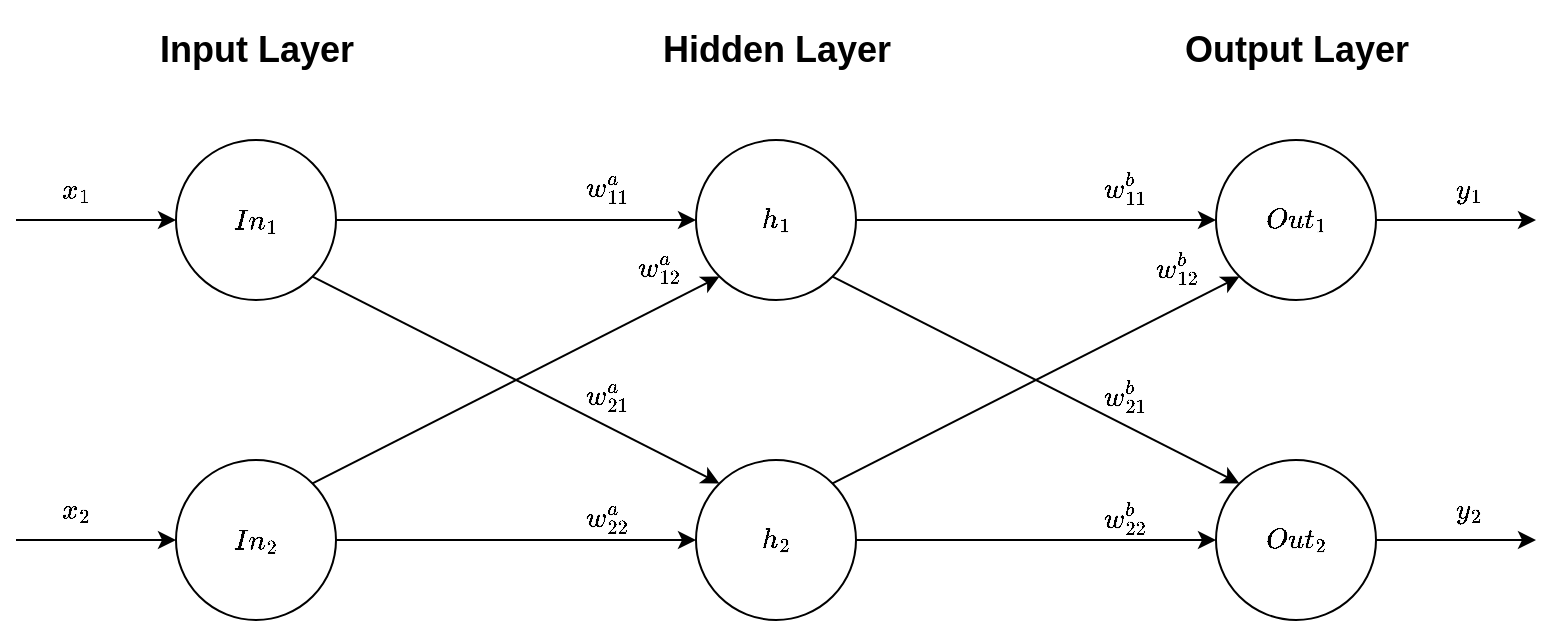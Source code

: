 <mxfile version="20.5.3" type="github">
  <diagram id="Rop7i6dLNeZgeTof43fC" name="Seite-1">
    <mxGraphModel dx="2377" dy="824" grid="1" gridSize="10" guides="1" tooltips="1" connect="1" arrows="1" fold="1" page="1" pageScale="1" pageWidth="827" pageHeight="1169" math="1" shadow="0">
      <root>
        <mxCell id="0" />
        <mxCell id="1" parent="0" />
        <mxCell id="P1NWaYyS0jE01K3hE17n-1" value="$$In_1$$" style="ellipse;whiteSpace=wrap;html=1;aspect=fixed;" parent="1" vertex="1">
          <mxGeometry x="80" y="160" width="80" height="80" as="geometry" />
        </mxCell>
        <mxCell id="P1NWaYyS0jE01K3hE17n-2" value="$$In_2$$" style="ellipse;whiteSpace=wrap;html=1;aspect=fixed;" parent="1" vertex="1">
          <mxGeometry x="80" y="320" width="80" height="80" as="geometry" />
        </mxCell>
        <mxCell id="P1NWaYyS0jE01K3hE17n-5" value="$$h_1$$" style="ellipse;whiteSpace=wrap;html=1;aspect=fixed;" parent="1" vertex="1">
          <mxGeometry x="340" y="160" width="80" height="80" as="geometry" />
        </mxCell>
        <mxCell id="P1NWaYyS0jE01K3hE17n-6" value="$$h_2$$" style="ellipse;whiteSpace=wrap;html=1;aspect=fixed;" parent="1" vertex="1">
          <mxGeometry x="340" y="320" width="80" height="80" as="geometry" />
        </mxCell>
        <mxCell id="P1NWaYyS0jE01K3hE17n-8" value="" style="endArrow=classic;html=1;rounded=0;exitX=1;exitY=0.5;exitDx=0;exitDy=0;entryX=0;entryY=0.5;entryDx=0;entryDy=0;" parent="1" source="P1NWaYyS0jE01K3hE17n-1" target="P1NWaYyS0jE01K3hE17n-5" edge="1">
          <mxGeometry width="50" height="50" relative="1" as="geometry">
            <mxPoint x="390" y="450" as="sourcePoint" />
            <mxPoint x="440" y="400" as="targetPoint" />
          </mxGeometry>
        </mxCell>
        <mxCell id="P1NWaYyS0jE01K3hE17n-9" value="" style="endArrow=classic;html=1;rounded=0;exitX=1;exitY=1;exitDx=0;exitDy=0;entryX=0;entryY=0;entryDx=0;entryDy=0;" parent="1" source="P1NWaYyS0jE01K3hE17n-1" target="P1NWaYyS0jE01K3hE17n-6" edge="1">
          <mxGeometry width="50" height="50" relative="1" as="geometry">
            <mxPoint x="390" y="450" as="sourcePoint" />
            <mxPoint x="440" y="400" as="targetPoint" />
          </mxGeometry>
        </mxCell>
        <mxCell id="P1NWaYyS0jE01K3hE17n-11" value="" style="endArrow=classic;html=1;rounded=0;entryX=0;entryY=1;entryDx=0;entryDy=0;exitX=1;exitY=0;exitDx=0;exitDy=0;" parent="1" source="P1NWaYyS0jE01K3hE17n-2" target="P1NWaYyS0jE01K3hE17n-5" edge="1">
          <mxGeometry width="50" height="50" relative="1" as="geometry">
            <mxPoint x="160" y="360" as="sourcePoint" />
            <mxPoint x="440" y="400" as="targetPoint" />
          </mxGeometry>
        </mxCell>
        <mxCell id="P1NWaYyS0jE01K3hE17n-12" value="" style="endArrow=classic;html=1;rounded=0;exitX=1;exitY=0.5;exitDx=0;exitDy=0;entryX=0;entryY=0.5;entryDx=0;entryDy=0;" parent="1" source="P1NWaYyS0jE01K3hE17n-2" target="P1NWaYyS0jE01K3hE17n-6" edge="1">
          <mxGeometry width="50" height="50" relative="1" as="geometry">
            <mxPoint x="390" y="450" as="sourcePoint" />
            <mxPoint x="440" y="400" as="targetPoint" />
          </mxGeometry>
        </mxCell>
        <mxCell id="P1NWaYyS0jE01K3hE17n-13" value="" style="endArrow=classic;html=1;rounded=0;" parent="1" edge="1">
          <mxGeometry width="50" height="50" relative="1" as="geometry">
            <mxPoint y="360" as="sourcePoint" />
            <mxPoint x="80" y="360" as="targetPoint" />
          </mxGeometry>
        </mxCell>
        <mxCell id="P1NWaYyS0jE01K3hE17n-14" value="" style="endArrow=classic;html=1;rounded=0;entryX=0;entryY=0.5;entryDx=0;entryDy=0;" parent="1" target="P1NWaYyS0jE01K3hE17n-1" edge="1">
          <mxGeometry width="50" height="50" relative="1" as="geometry">
            <mxPoint y="200" as="sourcePoint" />
            <mxPoint x="440" y="400" as="targetPoint" />
          </mxGeometry>
        </mxCell>
        <mxCell id="P1NWaYyS0jE01K3hE17n-15" value="&lt;b&gt;&lt;font style=&quot;font-size: 18px;&quot;&gt;Input Layer&lt;/font&gt;&lt;/b&gt;" style="text;html=1;strokeColor=none;fillColor=none;align=center;verticalAlign=middle;whiteSpace=wrap;rounded=0;" parent="1" vertex="1">
          <mxGeometry x="62.5" y="90" width="115" height="50" as="geometry" />
        </mxCell>
        <mxCell id="P1NWaYyS0jE01K3hE17n-16" value="&lt;b&gt;&lt;font style=&quot;font-size: 18px;&quot;&gt;Hidden Layer&lt;/font&gt;&lt;/b&gt;" style="text;html=1;strokeColor=none;fillColor=none;align=center;verticalAlign=middle;whiteSpace=wrap;rounded=0;" parent="1" vertex="1">
          <mxGeometry x="298.75" y="90" width="162.5" height="50" as="geometry" />
        </mxCell>
        <mxCell id="P1NWaYyS0jE01K3hE17n-17" value="$$x_1$$" style="text;html=1;strokeColor=none;fillColor=none;align=center;verticalAlign=middle;whiteSpace=wrap;rounded=0;" parent="1" vertex="1">
          <mxGeometry y="170" width="60" height="30" as="geometry" />
        </mxCell>
        <mxCell id="P1NWaYyS0jE01K3hE17n-18" value="$$x_2$$" style="text;html=1;strokeColor=none;fillColor=none;align=center;verticalAlign=middle;whiteSpace=wrap;rounded=0;" parent="1" vertex="1">
          <mxGeometry y="330" width="60" height="30" as="geometry" />
        </mxCell>
        <mxCell id="P1NWaYyS0jE01K3hE17n-21" value="$$w^{a}_{11}$$" style="text;html=1;strokeColor=none;fillColor=none;align=center;verticalAlign=middle;whiteSpace=wrap;rounded=0;" parent="1" vertex="1">
          <mxGeometry x="266" y="169" width="60" height="30" as="geometry" />
        </mxCell>
        <mxCell id="P1NWaYyS0jE01K3hE17n-22" value="$$w^{a}_{21}$$" style="text;html=1;strokeColor=none;fillColor=none;align=center;verticalAlign=middle;whiteSpace=wrap;rounded=0;" parent="1" vertex="1">
          <mxGeometry x="266" y="273" width="60" height="30" as="geometry" />
        </mxCell>
        <mxCell id="P1NWaYyS0jE01K3hE17n-24" value="$$w^{a}_{12}$$" style="text;html=1;strokeColor=none;fillColor=none;align=center;verticalAlign=middle;whiteSpace=wrap;rounded=0;" parent="1" vertex="1">
          <mxGeometry x="292" y="209" width="60" height="30" as="geometry" />
        </mxCell>
        <mxCell id="P1NWaYyS0jE01K3hE17n-25" value="$$w^{a}_{22}$$" style="text;html=1;strokeColor=none;fillColor=none;align=center;verticalAlign=middle;whiteSpace=wrap;rounded=0;" parent="1" vertex="1">
          <mxGeometry x="266" y="334" width="60" height="30" as="geometry" />
        </mxCell>
        <mxCell id="dMvJnV1jKj8tG0fJmy0w-1" value="$$Out_1$$" style="ellipse;whiteSpace=wrap;html=1;aspect=fixed;" vertex="1" parent="1">
          <mxGeometry x="600" y="160" width="80" height="80" as="geometry" />
        </mxCell>
        <mxCell id="dMvJnV1jKj8tG0fJmy0w-2" value="$$Out_2$$" style="ellipse;whiteSpace=wrap;html=1;aspect=fixed;" vertex="1" parent="1">
          <mxGeometry x="600" y="320" width="80" height="80" as="geometry" />
        </mxCell>
        <mxCell id="dMvJnV1jKj8tG0fJmy0w-3" value="" style="endArrow=classic;html=1;rounded=0;exitX=1;exitY=0.5;exitDx=0;exitDy=0;entryX=0;entryY=0.5;entryDx=0;entryDy=0;" edge="1" parent="1" source="P1NWaYyS0jE01K3hE17n-5" target="dMvJnV1jKj8tG0fJmy0w-1">
          <mxGeometry width="50" height="50" relative="1" as="geometry">
            <mxPoint x="390" y="400" as="sourcePoint" />
            <mxPoint x="440" y="350" as="targetPoint" />
          </mxGeometry>
        </mxCell>
        <mxCell id="dMvJnV1jKj8tG0fJmy0w-4" value="" style="endArrow=classic;html=1;rounded=0;entryX=0;entryY=0.5;entryDx=0;entryDy=0;exitX=1;exitY=0.5;exitDx=0;exitDy=0;" edge="1" parent="1" source="P1NWaYyS0jE01K3hE17n-6" target="dMvJnV1jKj8tG0fJmy0w-2">
          <mxGeometry width="50" height="50" relative="1" as="geometry">
            <mxPoint x="390" y="400" as="sourcePoint" />
            <mxPoint x="440" y="350" as="targetPoint" />
          </mxGeometry>
        </mxCell>
        <mxCell id="dMvJnV1jKj8tG0fJmy0w-5" value="" style="endArrow=classic;html=1;rounded=0;entryX=0;entryY=0;entryDx=0;entryDy=0;exitX=1;exitY=1;exitDx=0;exitDy=0;" edge="1" parent="1" source="P1NWaYyS0jE01K3hE17n-5" target="dMvJnV1jKj8tG0fJmy0w-2">
          <mxGeometry width="50" height="50" relative="1" as="geometry">
            <mxPoint x="390" y="400" as="sourcePoint" />
            <mxPoint x="440" y="350" as="targetPoint" />
          </mxGeometry>
        </mxCell>
        <mxCell id="dMvJnV1jKj8tG0fJmy0w-6" value="" style="endArrow=classic;html=1;rounded=0;entryX=0;entryY=1;entryDx=0;entryDy=0;exitX=1;exitY=0;exitDx=0;exitDy=0;" edge="1" parent="1" source="P1NWaYyS0jE01K3hE17n-6" target="dMvJnV1jKj8tG0fJmy0w-1">
          <mxGeometry width="50" height="50" relative="1" as="geometry">
            <mxPoint x="390" y="400" as="sourcePoint" />
            <mxPoint x="440" y="350" as="targetPoint" />
          </mxGeometry>
        </mxCell>
        <mxCell id="dMvJnV1jKj8tG0fJmy0w-11" value="$$w^{b}_{11}$$" style="text;html=1;strokeColor=none;fillColor=none;align=center;verticalAlign=middle;whiteSpace=wrap;rounded=0;" vertex="1" parent="1">
          <mxGeometry x="525" y="169" width="60" height="30" as="geometry" />
        </mxCell>
        <mxCell id="dMvJnV1jKj8tG0fJmy0w-12" value="$$w^{b}_{21}$$" style="text;html=1;strokeColor=none;fillColor=none;align=center;verticalAlign=middle;whiteSpace=wrap;rounded=0;" vertex="1" parent="1">
          <mxGeometry x="525" y="273" width="60" height="30" as="geometry" />
        </mxCell>
        <mxCell id="dMvJnV1jKj8tG0fJmy0w-13" value="$$w^{b}_{12}$$" style="text;html=1;strokeColor=none;fillColor=none;align=center;verticalAlign=middle;whiteSpace=wrap;rounded=0;" vertex="1" parent="1">
          <mxGeometry x="551" y="209" width="60" height="30" as="geometry" />
        </mxCell>
        <mxCell id="dMvJnV1jKj8tG0fJmy0w-14" value="$$w^{b}_{22}$$" style="text;html=1;strokeColor=none;fillColor=none;align=center;verticalAlign=middle;whiteSpace=wrap;rounded=0;" vertex="1" parent="1">
          <mxGeometry x="525" y="334" width="60" height="30" as="geometry" />
        </mxCell>
        <mxCell id="dMvJnV1jKj8tG0fJmy0w-16" value="&lt;b&gt;&lt;font style=&quot;font-size: 18px;&quot;&gt;Output Layer&lt;/font&gt;&lt;/b&gt;" style="text;html=1;strokeColor=none;fillColor=none;align=center;verticalAlign=middle;whiteSpace=wrap;rounded=0;" vertex="1" parent="1">
          <mxGeometry x="582.5" y="90" width="115" height="50" as="geometry" />
        </mxCell>
        <mxCell id="dMvJnV1jKj8tG0fJmy0w-23" value="" style="endArrow=classic;html=1;rounded=0;" edge="1" parent="1">
          <mxGeometry width="50" height="50" relative="1" as="geometry">
            <mxPoint x="680" y="360" as="sourcePoint" />
            <mxPoint x="760" y="360" as="targetPoint" />
          </mxGeometry>
        </mxCell>
        <mxCell id="dMvJnV1jKj8tG0fJmy0w-24" value="" style="endArrow=classic;html=1;rounded=0;entryX=0;entryY=0.5;entryDx=0;entryDy=0;" edge="1" parent="1">
          <mxGeometry width="50" height="50" relative="1" as="geometry">
            <mxPoint x="680" y="200" as="sourcePoint" />
            <mxPoint x="760" y="200" as="targetPoint" />
          </mxGeometry>
        </mxCell>
        <mxCell id="dMvJnV1jKj8tG0fJmy0w-25" value="$$y_1$$" style="text;html=1;strokeColor=none;fillColor=none;align=center;verticalAlign=middle;whiteSpace=wrap;rounded=0;" vertex="1" parent="1">
          <mxGeometry x="697" y="170" width="60" height="30" as="geometry" />
        </mxCell>
        <mxCell id="dMvJnV1jKj8tG0fJmy0w-26" value="$$y_2$$" style="text;html=1;strokeColor=none;fillColor=none;align=center;verticalAlign=middle;whiteSpace=wrap;rounded=0;" vertex="1" parent="1">
          <mxGeometry x="697" y="330" width="60" height="30" as="geometry" />
        </mxCell>
      </root>
    </mxGraphModel>
  </diagram>
</mxfile>
